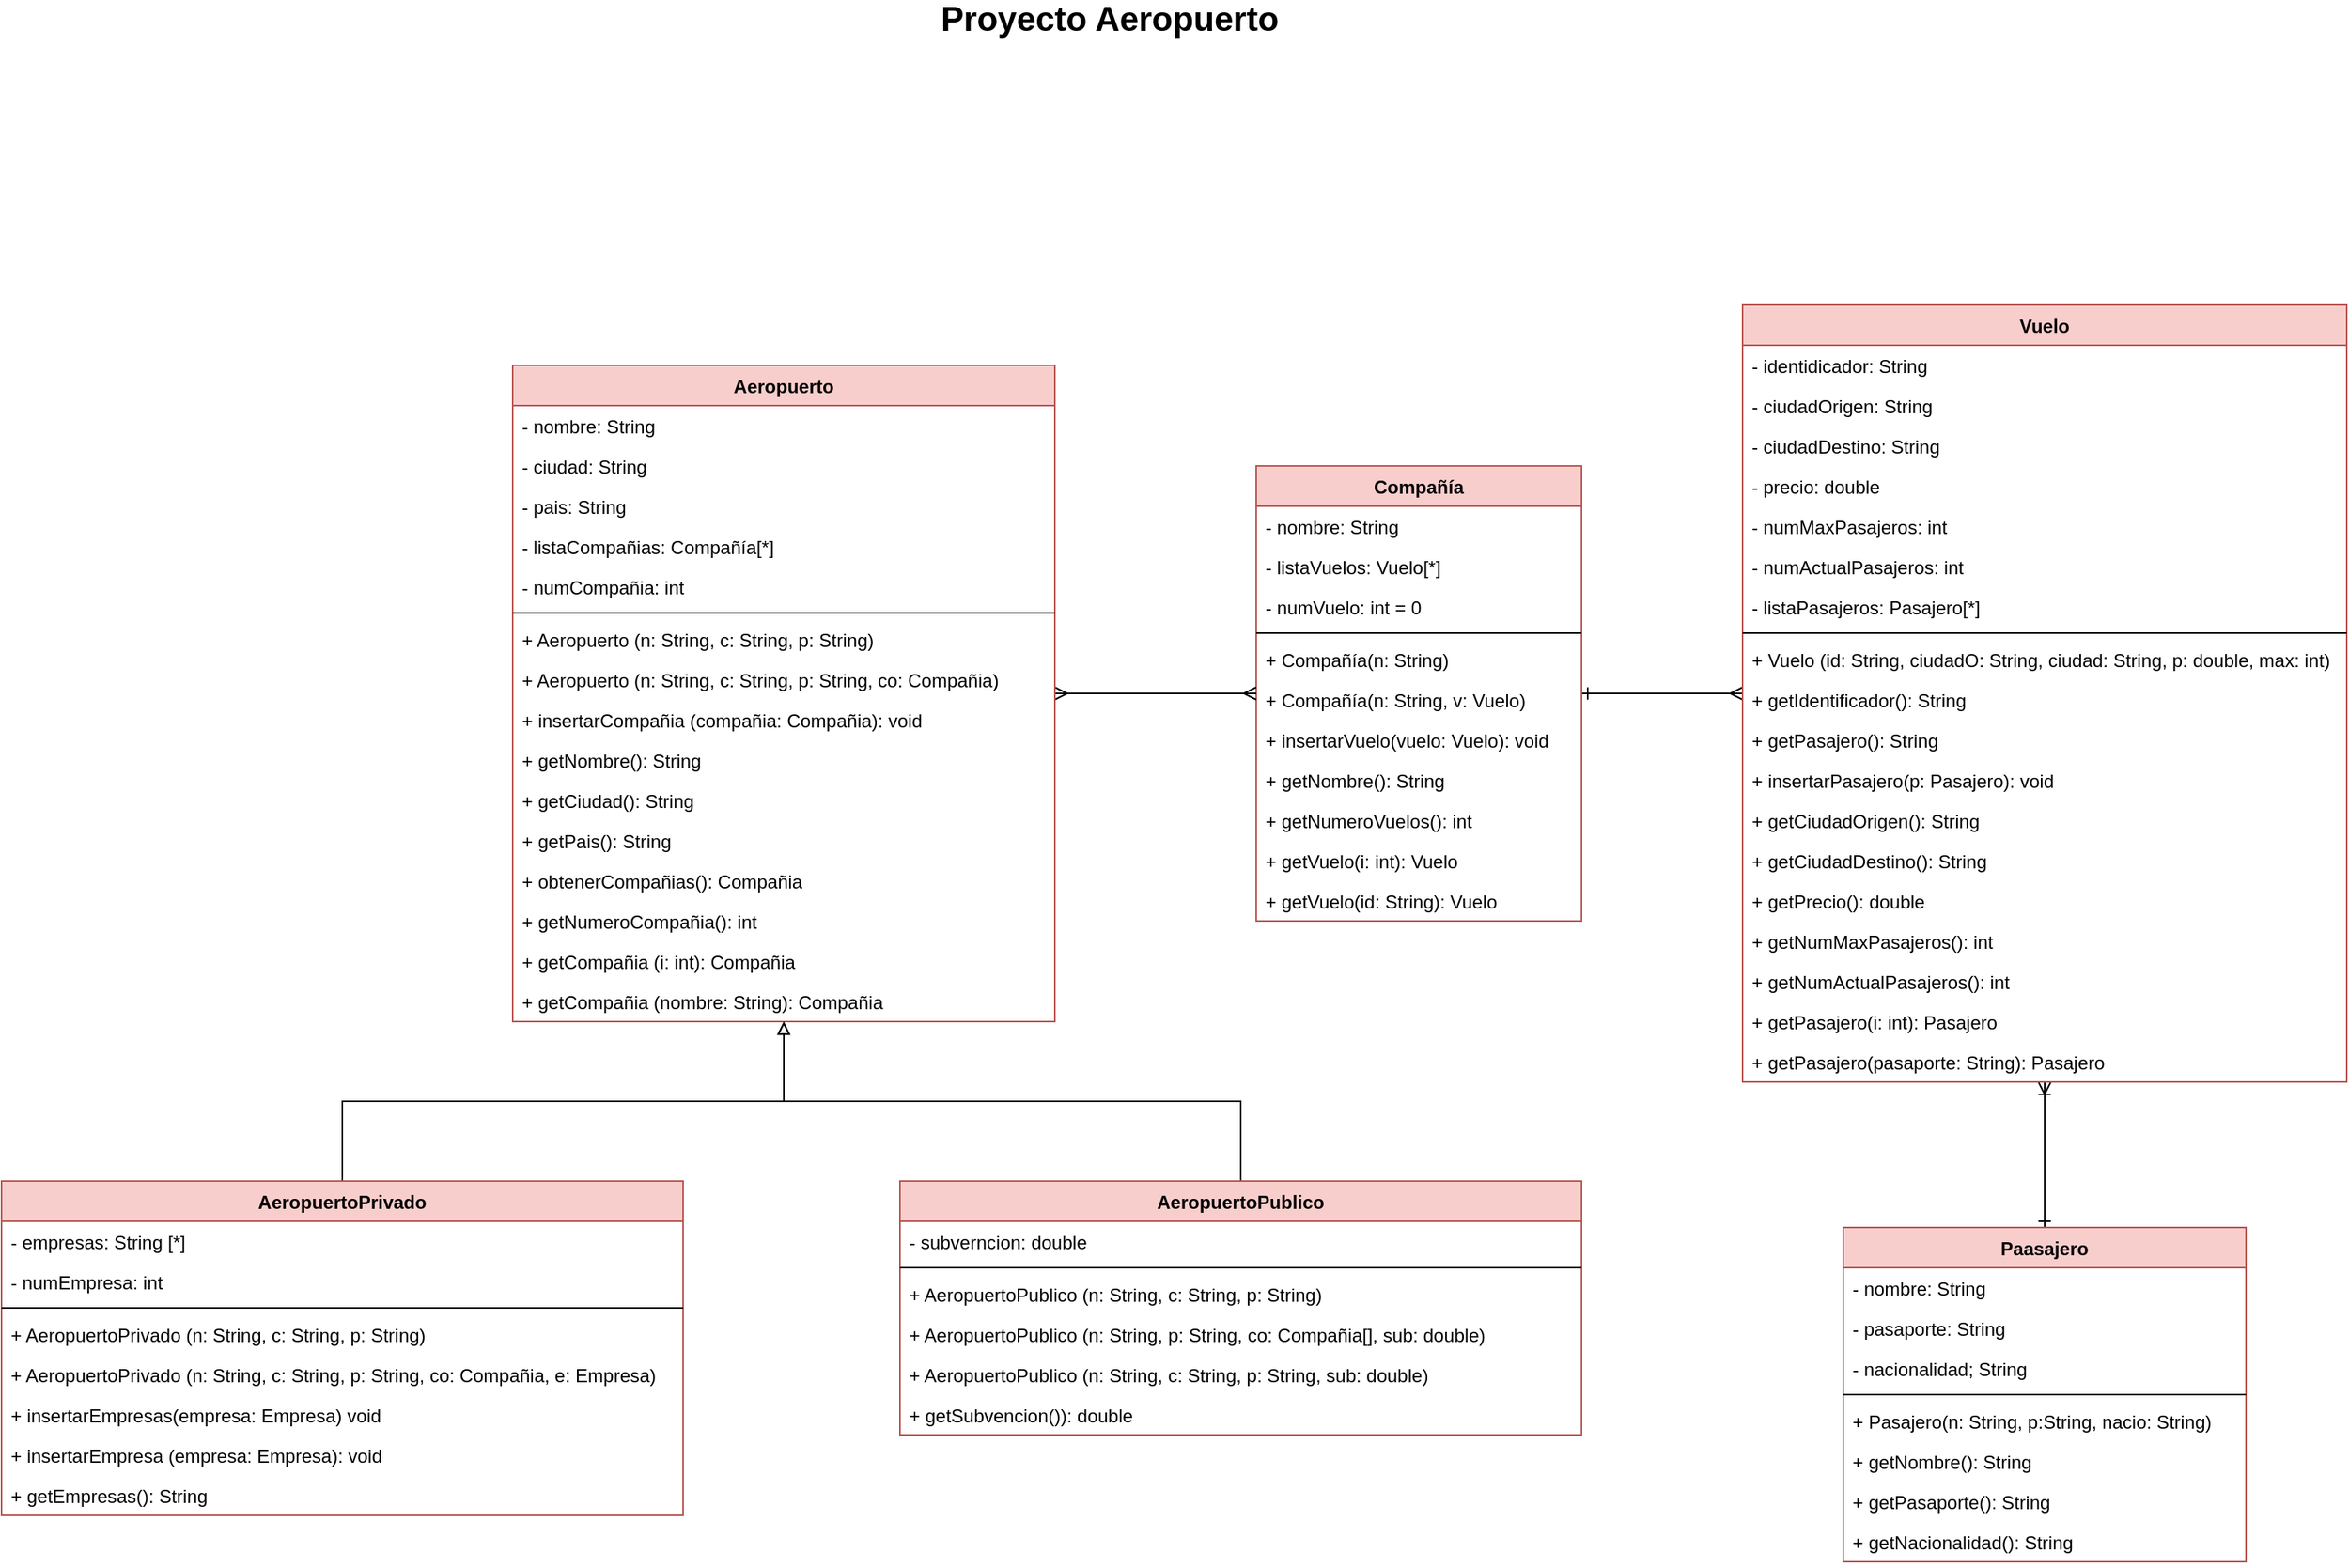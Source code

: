 <mxfile version="13.7.9" type="device"><diagram id="spg9LsgYgvUQMygkwUNH" name="Página-1"><mxGraphModel dx="2222" dy="1982" grid="1" gridSize="10" guides="1" tooltips="1" connect="1" arrows="1" fold="1" page="1" pageScale="1" pageWidth="827" pageHeight="1169" math="0" shadow="0"><root><mxCell id="0"/><mxCell id="1" parent="0"/><mxCell id="10zL-DarzwhF_sPhPpVO-30" style="edgeStyle=orthogonalEdgeStyle;rounded=0;orthogonalLoop=1;jettySize=auto;html=1;startArrow=ERone;startFill=0;endArrow=ERoneToMany;endFill=0;" edge="1" parent="1" source="10zL-DarzwhF_sPhPpVO-1" target="10zL-DarzwhF_sPhPpVO-10"><mxGeometry relative="1" as="geometry"/></mxCell><mxCell id="10zL-DarzwhF_sPhPpVO-45" style="edgeStyle=orthogonalEdgeStyle;rounded=0;orthogonalLoop=1;jettySize=auto;html=1;startArrow=ERone;startFill=0;endArrow=ERmany;endFill=0;" edge="1" parent="1" source="10zL-DarzwhF_sPhPpVO-31" target="10zL-DarzwhF_sPhPpVO-10"><mxGeometry relative="1" as="geometry"/></mxCell><mxCell id="10zL-DarzwhF_sPhPpVO-1" value="Paasajero" style="swimlane;fontStyle=1;align=center;verticalAlign=top;childLayout=stackLayout;horizontal=1;startSize=26;horizontalStack=0;resizeParent=1;resizeParentMax=0;resizeLast=0;collapsible=1;marginBottom=0;fillColor=#f8cecc;strokeColor=#b85450;" vertex="1" parent="1"><mxGeometry x="479" y="930" width="260" height="216" as="geometry"/></mxCell><mxCell id="10zL-DarzwhF_sPhPpVO-2" value="- nombre: String" style="text;strokeColor=none;fillColor=none;align=left;verticalAlign=top;spacingLeft=4;spacingRight=4;overflow=hidden;rotatable=0;points=[[0,0.5],[1,0.5]];portConstraint=eastwest;" vertex="1" parent="10zL-DarzwhF_sPhPpVO-1"><mxGeometry y="26" width="260" height="26" as="geometry"/></mxCell><mxCell id="10zL-DarzwhF_sPhPpVO-5" value="- pasaporte: String" style="text;strokeColor=none;fillColor=none;align=left;verticalAlign=top;spacingLeft=4;spacingRight=4;overflow=hidden;rotatable=0;points=[[0,0.5],[1,0.5]];portConstraint=eastwest;" vertex="1" parent="10zL-DarzwhF_sPhPpVO-1"><mxGeometry y="52" width="260" height="26" as="geometry"/></mxCell><mxCell id="10zL-DarzwhF_sPhPpVO-6" value="- nacionalidad; String" style="text;strokeColor=none;fillColor=none;align=left;verticalAlign=top;spacingLeft=4;spacingRight=4;overflow=hidden;rotatable=0;points=[[0,0.5],[1,0.5]];portConstraint=eastwest;" vertex="1" parent="10zL-DarzwhF_sPhPpVO-1"><mxGeometry y="78" width="260" height="26" as="geometry"/></mxCell><mxCell id="10zL-DarzwhF_sPhPpVO-3" value="" style="line;strokeWidth=1;fillColor=none;align=left;verticalAlign=middle;spacingTop=-1;spacingLeft=3;spacingRight=3;rotatable=0;labelPosition=right;points=[];portConstraint=eastwest;" vertex="1" parent="10zL-DarzwhF_sPhPpVO-1"><mxGeometry y="104" width="260" height="8" as="geometry"/></mxCell><mxCell id="10zL-DarzwhF_sPhPpVO-4" value="+ Pasajero(n: String, p:String, nacio: String)" style="text;strokeColor=none;fillColor=none;align=left;verticalAlign=top;spacingLeft=4;spacingRight=4;overflow=hidden;rotatable=0;points=[[0,0.5],[1,0.5]];portConstraint=eastwest;" vertex="1" parent="10zL-DarzwhF_sPhPpVO-1"><mxGeometry y="112" width="260" height="26" as="geometry"/></mxCell><mxCell id="10zL-DarzwhF_sPhPpVO-7" value="+ getNombre(): String" style="text;strokeColor=none;fillColor=none;align=left;verticalAlign=top;spacingLeft=4;spacingRight=4;overflow=hidden;rotatable=0;points=[[0,0.5],[1,0.5]];portConstraint=eastwest;" vertex="1" parent="10zL-DarzwhF_sPhPpVO-1"><mxGeometry y="138" width="260" height="26" as="geometry"/></mxCell><mxCell id="10zL-DarzwhF_sPhPpVO-8" value="+ getPasaporte(): String" style="text;strokeColor=none;fillColor=none;align=left;verticalAlign=top;spacingLeft=4;spacingRight=4;overflow=hidden;rotatable=0;points=[[0,0.5],[1,0.5]];portConstraint=eastwest;" vertex="1" parent="10zL-DarzwhF_sPhPpVO-1"><mxGeometry y="164" width="260" height="26" as="geometry"/></mxCell><mxCell id="10zL-DarzwhF_sPhPpVO-9" value="+ getNacionalidad(): String" style="text;strokeColor=none;fillColor=none;align=left;verticalAlign=top;spacingLeft=4;spacingRight=4;overflow=hidden;rotatable=0;points=[[0,0.5],[1,0.5]];portConstraint=eastwest;" vertex="1" parent="10zL-DarzwhF_sPhPpVO-1"><mxGeometry y="190" width="260" height="26" as="geometry"/></mxCell><mxCell id="10zL-DarzwhF_sPhPpVO-10" value="Vuelo" style="swimlane;fontStyle=1;align=center;verticalAlign=top;childLayout=stackLayout;horizontal=1;startSize=26;horizontalStack=0;resizeParent=1;resizeParentMax=0;resizeLast=0;collapsible=1;marginBottom=0;fillColor=#f8cecc;strokeColor=#b85450;" vertex="1" parent="1"><mxGeometry x="414" y="334" width="390" height="502" as="geometry"/></mxCell><mxCell id="10zL-DarzwhF_sPhPpVO-11" value="- identidicador: String" style="text;strokeColor=none;fillColor=none;align=left;verticalAlign=top;spacingLeft=4;spacingRight=4;overflow=hidden;rotatable=0;points=[[0,0.5],[1,0.5]];portConstraint=eastwest;" vertex="1" parent="10zL-DarzwhF_sPhPpVO-10"><mxGeometry y="26" width="390" height="26" as="geometry"/></mxCell><mxCell id="10zL-DarzwhF_sPhPpVO-14" value="- ciudadOrigen: String" style="text;strokeColor=none;fillColor=none;align=left;verticalAlign=top;spacingLeft=4;spacingRight=4;overflow=hidden;rotatable=0;points=[[0,0.5],[1,0.5]];portConstraint=eastwest;" vertex="1" parent="10zL-DarzwhF_sPhPpVO-10"><mxGeometry y="52" width="390" height="26" as="geometry"/></mxCell><mxCell id="10zL-DarzwhF_sPhPpVO-15" value="- ciudadDestino: String" style="text;strokeColor=none;fillColor=none;align=left;verticalAlign=top;spacingLeft=4;spacingRight=4;overflow=hidden;rotatable=0;points=[[0,0.5],[1,0.5]];portConstraint=eastwest;" vertex="1" parent="10zL-DarzwhF_sPhPpVO-10"><mxGeometry y="78" width="390" height="26" as="geometry"/></mxCell><mxCell id="10zL-DarzwhF_sPhPpVO-16" value="- precio: double" style="text;strokeColor=none;fillColor=none;align=left;verticalAlign=top;spacingLeft=4;spacingRight=4;overflow=hidden;rotatable=0;points=[[0,0.5],[1,0.5]];portConstraint=eastwest;" vertex="1" parent="10zL-DarzwhF_sPhPpVO-10"><mxGeometry y="104" width="390" height="26" as="geometry"/></mxCell><mxCell id="10zL-DarzwhF_sPhPpVO-17" value="- numMaxPasajeros: int" style="text;strokeColor=none;fillColor=none;align=left;verticalAlign=top;spacingLeft=4;spacingRight=4;overflow=hidden;rotatable=0;points=[[0,0.5],[1,0.5]];portConstraint=eastwest;" vertex="1" parent="10zL-DarzwhF_sPhPpVO-10"><mxGeometry y="130" width="390" height="26" as="geometry"/></mxCell><mxCell id="10zL-DarzwhF_sPhPpVO-18" value="- numActualPasajeros: int" style="text;strokeColor=none;fillColor=none;align=left;verticalAlign=top;spacingLeft=4;spacingRight=4;overflow=hidden;rotatable=0;points=[[0,0.5],[1,0.5]];portConstraint=eastwest;" vertex="1" parent="10zL-DarzwhF_sPhPpVO-10"><mxGeometry y="156" width="390" height="26" as="geometry"/></mxCell><mxCell id="10zL-DarzwhF_sPhPpVO-19" value="- listaPasajeros: Pasajero[*]" style="text;strokeColor=none;fillColor=none;align=left;verticalAlign=top;spacingLeft=4;spacingRight=4;overflow=hidden;rotatable=0;points=[[0,0.5],[1,0.5]];portConstraint=eastwest;" vertex="1" parent="10zL-DarzwhF_sPhPpVO-10"><mxGeometry y="182" width="390" height="26" as="geometry"/></mxCell><mxCell id="10zL-DarzwhF_sPhPpVO-12" value="" style="line;strokeWidth=1;fillColor=none;align=left;verticalAlign=middle;spacingTop=-1;spacingLeft=3;spacingRight=3;rotatable=0;labelPosition=right;points=[];portConstraint=eastwest;" vertex="1" parent="10zL-DarzwhF_sPhPpVO-10"><mxGeometry y="208" width="390" height="8" as="geometry"/></mxCell><mxCell id="10zL-DarzwhF_sPhPpVO-13" value="+ Vuelo (id: String, ciudadO: String, ciudad: String, p: double, max: int)" style="text;strokeColor=none;fillColor=none;align=left;verticalAlign=top;spacingLeft=4;spacingRight=4;overflow=hidden;rotatable=0;points=[[0,0.5],[1,0.5]];portConstraint=eastwest;" vertex="1" parent="10zL-DarzwhF_sPhPpVO-10"><mxGeometry y="216" width="390" height="26" as="geometry"/></mxCell><mxCell id="10zL-DarzwhF_sPhPpVO-20" value="+ getIdentificador(): String" style="text;strokeColor=none;fillColor=none;align=left;verticalAlign=top;spacingLeft=4;spacingRight=4;overflow=hidden;rotatable=0;points=[[0,0.5],[1,0.5]];portConstraint=eastwest;" vertex="1" parent="10zL-DarzwhF_sPhPpVO-10"><mxGeometry y="242" width="390" height="26" as="geometry"/></mxCell><mxCell id="10zL-DarzwhF_sPhPpVO-21" value="+ getPasajero(): String" style="text;strokeColor=none;fillColor=none;align=left;verticalAlign=top;spacingLeft=4;spacingRight=4;overflow=hidden;rotatable=0;points=[[0,0.5],[1,0.5]];portConstraint=eastwest;" vertex="1" parent="10zL-DarzwhF_sPhPpVO-10"><mxGeometry y="268" width="390" height="26" as="geometry"/></mxCell><mxCell id="10zL-DarzwhF_sPhPpVO-22" value="+ insertarPasajero(p: Pasajero): void" style="text;strokeColor=none;fillColor=none;align=left;verticalAlign=top;spacingLeft=4;spacingRight=4;overflow=hidden;rotatable=0;points=[[0,0.5],[1,0.5]];portConstraint=eastwest;" vertex="1" parent="10zL-DarzwhF_sPhPpVO-10"><mxGeometry y="294" width="390" height="26" as="geometry"/></mxCell><mxCell id="10zL-DarzwhF_sPhPpVO-23" value="+ getCiudadOrigen(): String" style="text;strokeColor=none;fillColor=none;align=left;verticalAlign=top;spacingLeft=4;spacingRight=4;overflow=hidden;rotatable=0;points=[[0,0.5],[1,0.5]];portConstraint=eastwest;" vertex="1" parent="10zL-DarzwhF_sPhPpVO-10"><mxGeometry y="320" width="390" height="26" as="geometry"/></mxCell><mxCell id="10zL-DarzwhF_sPhPpVO-24" value="+ getCiudadDestino(): String" style="text;strokeColor=none;fillColor=none;align=left;verticalAlign=top;spacingLeft=4;spacingRight=4;overflow=hidden;rotatable=0;points=[[0,0.5],[1,0.5]];portConstraint=eastwest;" vertex="1" parent="10zL-DarzwhF_sPhPpVO-10"><mxGeometry y="346" width="390" height="26" as="geometry"/></mxCell><mxCell id="10zL-DarzwhF_sPhPpVO-25" value="+ getPrecio(): double" style="text;strokeColor=none;fillColor=none;align=left;verticalAlign=top;spacingLeft=4;spacingRight=4;overflow=hidden;rotatable=0;points=[[0,0.5],[1,0.5]];portConstraint=eastwest;" vertex="1" parent="10zL-DarzwhF_sPhPpVO-10"><mxGeometry y="372" width="390" height="26" as="geometry"/></mxCell><mxCell id="10zL-DarzwhF_sPhPpVO-26" value="+ getNumMaxPasajeros(): int" style="text;strokeColor=none;fillColor=none;align=left;verticalAlign=top;spacingLeft=4;spacingRight=4;overflow=hidden;rotatable=0;points=[[0,0.5],[1,0.5]];portConstraint=eastwest;" vertex="1" parent="10zL-DarzwhF_sPhPpVO-10"><mxGeometry y="398" width="390" height="26" as="geometry"/></mxCell><mxCell id="10zL-DarzwhF_sPhPpVO-27" value="+ getNumActualPasajeros(): int" style="text;strokeColor=none;fillColor=none;align=left;verticalAlign=top;spacingLeft=4;spacingRight=4;overflow=hidden;rotatable=0;points=[[0,0.5],[1,0.5]];portConstraint=eastwest;" vertex="1" parent="10zL-DarzwhF_sPhPpVO-10"><mxGeometry y="424" width="390" height="26" as="geometry"/></mxCell><mxCell id="10zL-DarzwhF_sPhPpVO-28" value="+ getPasajero(i: int): Pasajero" style="text;strokeColor=none;fillColor=none;align=left;verticalAlign=top;spacingLeft=4;spacingRight=4;overflow=hidden;rotatable=0;points=[[0,0.5],[1,0.5]];portConstraint=eastwest;" vertex="1" parent="10zL-DarzwhF_sPhPpVO-10"><mxGeometry y="450" width="390" height="26" as="geometry"/></mxCell><mxCell id="10zL-DarzwhF_sPhPpVO-29" value="+ getPasajero(pasaporte: String): Pasajero" style="text;strokeColor=none;fillColor=none;align=left;verticalAlign=top;spacingLeft=4;spacingRight=4;overflow=hidden;rotatable=0;points=[[0,0.5],[1,0.5]];portConstraint=eastwest;" vertex="1" parent="10zL-DarzwhF_sPhPpVO-10"><mxGeometry y="476" width="390" height="26" as="geometry"/></mxCell><mxCell id="10zL-DarzwhF_sPhPpVO-31" value="Compañía" style="swimlane;fontStyle=1;align=center;verticalAlign=top;childLayout=stackLayout;horizontal=1;startSize=26;horizontalStack=0;resizeParent=1;resizeParentMax=0;resizeLast=0;collapsible=1;marginBottom=0;fillColor=#f8cecc;strokeColor=#b85450;" vertex="1" parent="1"><mxGeometry x="100" y="438" width="210" height="294" as="geometry"/></mxCell><mxCell id="10zL-DarzwhF_sPhPpVO-32" value="- nombre: String" style="text;strokeColor=none;fillColor=none;align=left;verticalAlign=top;spacingLeft=4;spacingRight=4;overflow=hidden;rotatable=0;points=[[0,0.5],[1,0.5]];portConstraint=eastwest;" vertex="1" parent="10zL-DarzwhF_sPhPpVO-31"><mxGeometry y="26" width="210" height="26" as="geometry"/></mxCell><mxCell id="10zL-DarzwhF_sPhPpVO-35" value="- listaVuelos: Vuelo[*]" style="text;strokeColor=none;fillColor=none;align=left;verticalAlign=top;spacingLeft=4;spacingRight=4;overflow=hidden;rotatable=0;points=[[0,0.5],[1,0.5]];portConstraint=eastwest;" vertex="1" parent="10zL-DarzwhF_sPhPpVO-31"><mxGeometry y="52" width="210" height="26" as="geometry"/></mxCell><mxCell id="10zL-DarzwhF_sPhPpVO-36" value="- numVuelo: int = 0" style="text;strokeColor=none;fillColor=none;align=left;verticalAlign=top;spacingLeft=4;spacingRight=4;overflow=hidden;rotatable=0;points=[[0,0.5],[1,0.5]];portConstraint=eastwest;" vertex="1" parent="10zL-DarzwhF_sPhPpVO-31"><mxGeometry y="78" width="210" height="26" as="geometry"/></mxCell><mxCell id="10zL-DarzwhF_sPhPpVO-33" value="" style="line;strokeWidth=1;fillColor=none;align=left;verticalAlign=middle;spacingTop=-1;spacingLeft=3;spacingRight=3;rotatable=0;labelPosition=right;points=[];portConstraint=eastwest;" vertex="1" parent="10zL-DarzwhF_sPhPpVO-31"><mxGeometry y="104" width="210" height="8" as="geometry"/></mxCell><mxCell id="10zL-DarzwhF_sPhPpVO-34" value="+ Compañía(n: String)" style="text;strokeColor=none;fillColor=none;align=left;verticalAlign=top;spacingLeft=4;spacingRight=4;overflow=hidden;rotatable=0;points=[[0,0.5],[1,0.5]];portConstraint=eastwest;" vertex="1" parent="10zL-DarzwhF_sPhPpVO-31"><mxGeometry y="112" width="210" height="26" as="geometry"/></mxCell><mxCell id="10zL-DarzwhF_sPhPpVO-37" value="+ Compañía(n: String, v: Vuelo)" style="text;strokeColor=none;fillColor=none;align=left;verticalAlign=top;spacingLeft=4;spacingRight=4;overflow=hidden;rotatable=0;points=[[0,0.5],[1,0.5]];portConstraint=eastwest;" vertex="1" parent="10zL-DarzwhF_sPhPpVO-31"><mxGeometry y="138" width="210" height="26" as="geometry"/></mxCell><mxCell id="10zL-DarzwhF_sPhPpVO-43" value="+ insertarVuelo(vuelo: Vuelo): void" style="text;strokeColor=none;fillColor=none;align=left;verticalAlign=top;spacingLeft=4;spacingRight=4;overflow=hidden;rotatable=0;points=[[0,0.5],[1,0.5]];portConstraint=eastwest;" vertex="1" parent="10zL-DarzwhF_sPhPpVO-31"><mxGeometry y="164" width="210" height="26" as="geometry"/></mxCell><mxCell id="10zL-DarzwhF_sPhPpVO-38" value="+ getNombre(): String" style="text;strokeColor=none;fillColor=none;align=left;verticalAlign=top;spacingLeft=4;spacingRight=4;overflow=hidden;rotatable=0;points=[[0,0.5],[1,0.5]];portConstraint=eastwest;" vertex="1" parent="10zL-DarzwhF_sPhPpVO-31"><mxGeometry y="190" width="210" height="26" as="geometry"/></mxCell><mxCell id="10zL-DarzwhF_sPhPpVO-39" value="+ getNumeroVuelos(): int" style="text;strokeColor=none;fillColor=none;align=left;verticalAlign=top;spacingLeft=4;spacingRight=4;overflow=hidden;rotatable=0;points=[[0,0.5],[1,0.5]];portConstraint=eastwest;" vertex="1" parent="10zL-DarzwhF_sPhPpVO-31"><mxGeometry y="216" width="210" height="26" as="geometry"/></mxCell><mxCell id="10zL-DarzwhF_sPhPpVO-40" value="+ getVuelo(i: int): Vuelo" style="text;strokeColor=none;fillColor=none;align=left;verticalAlign=top;spacingLeft=4;spacingRight=4;overflow=hidden;rotatable=0;points=[[0,0.5],[1,0.5]];portConstraint=eastwest;" vertex="1" parent="10zL-DarzwhF_sPhPpVO-31"><mxGeometry y="242" width="210" height="26" as="geometry"/></mxCell><mxCell id="10zL-DarzwhF_sPhPpVO-41" value="+ getVuelo(id: String): Vuelo" style="text;strokeColor=none;fillColor=none;align=left;verticalAlign=top;spacingLeft=4;spacingRight=4;overflow=hidden;rotatable=0;points=[[0,0.5],[1,0.5]];portConstraint=eastwest;" vertex="1" parent="10zL-DarzwhF_sPhPpVO-31"><mxGeometry y="268" width="210" height="26" as="geometry"/></mxCell><mxCell id="10zL-DarzwhF_sPhPpVO-63" style="edgeStyle=orthogonalEdgeStyle;rounded=0;orthogonalLoop=1;jettySize=auto;html=1;startArrow=ERmany;startFill=0;endArrow=ERmany;endFill=0;" edge="1" parent="1" source="10zL-DarzwhF_sPhPpVO-46" target="10zL-DarzwhF_sPhPpVO-31"><mxGeometry relative="1" as="geometry"/></mxCell><mxCell id="10zL-DarzwhF_sPhPpVO-46" value="Aeropuerto" style="swimlane;fontStyle=1;align=center;verticalAlign=top;childLayout=stackLayout;horizontal=1;startSize=26;horizontalStack=0;resizeParent=1;resizeParentMax=0;resizeLast=0;collapsible=1;marginBottom=0;fillColor=#f8cecc;strokeColor=#b85450;" vertex="1" parent="1"><mxGeometry x="-380" y="373" width="350" height="424" as="geometry"/></mxCell><mxCell id="10zL-DarzwhF_sPhPpVO-47" value="- nombre: String" style="text;strokeColor=none;fillColor=none;align=left;verticalAlign=top;spacingLeft=4;spacingRight=4;overflow=hidden;rotatable=0;points=[[0,0.5],[1,0.5]];portConstraint=eastwest;" vertex="1" parent="10zL-DarzwhF_sPhPpVO-46"><mxGeometry y="26" width="350" height="26" as="geometry"/></mxCell><mxCell id="10zL-DarzwhF_sPhPpVO-50" value="- ciudad: String" style="text;strokeColor=none;fillColor=none;align=left;verticalAlign=top;spacingLeft=4;spacingRight=4;overflow=hidden;rotatable=0;points=[[0,0.5],[1,0.5]];portConstraint=eastwest;" vertex="1" parent="10zL-DarzwhF_sPhPpVO-46"><mxGeometry y="52" width="350" height="26" as="geometry"/></mxCell><mxCell id="10zL-DarzwhF_sPhPpVO-51" value="- pais: String" style="text;strokeColor=none;fillColor=none;align=left;verticalAlign=top;spacingLeft=4;spacingRight=4;overflow=hidden;rotatable=0;points=[[0,0.5],[1,0.5]];portConstraint=eastwest;" vertex="1" parent="10zL-DarzwhF_sPhPpVO-46"><mxGeometry y="78" width="350" height="26" as="geometry"/></mxCell><mxCell id="10zL-DarzwhF_sPhPpVO-52" value="- listaCompañias: Compañía[*]" style="text;strokeColor=none;fillColor=none;align=left;verticalAlign=top;spacingLeft=4;spacingRight=4;overflow=hidden;rotatable=0;points=[[0,0.5],[1,0.5]];portConstraint=eastwest;" vertex="1" parent="10zL-DarzwhF_sPhPpVO-46"><mxGeometry y="104" width="350" height="26" as="geometry"/></mxCell><mxCell id="10zL-DarzwhF_sPhPpVO-53" value="- numCompañia: int" style="text;strokeColor=none;fillColor=none;align=left;verticalAlign=top;spacingLeft=4;spacingRight=4;overflow=hidden;rotatable=0;points=[[0,0.5],[1,0.5]];portConstraint=eastwest;" vertex="1" parent="10zL-DarzwhF_sPhPpVO-46"><mxGeometry y="130" width="350" height="26" as="geometry"/></mxCell><mxCell id="10zL-DarzwhF_sPhPpVO-48" value="" style="line;strokeWidth=1;fillColor=none;align=left;verticalAlign=middle;spacingTop=-1;spacingLeft=3;spacingRight=3;rotatable=0;labelPosition=right;points=[];portConstraint=eastwest;" vertex="1" parent="10zL-DarzwhF_sPhPpVO-46"><mxGeometry y="156" width="350" height="8" as="geometry"/></mxCell><mxCell id="10zL-DarzwhF_sPhPpVO-49" value="+ Aeropuerto (n: String, c: String, p: String)" style="text;strokeColor=none;fillColor=none;align=left;verticalAlign=top;spacingLeft=4;spacingRight=4;overflow=hidden;rotatable=0;points=[[0,0.5],[1,0.5]];portConstraint=eastwest;" vertex="1" parent="10zL-DarzwhF_sPhPpVO-46"><mxGeometry y="164" width="350" height="26" as="geometry"/></mxCell><mxCell id="10zL-DarzwhF_sPhPpVO-54" value="+ Aeropuerto (n: String, c: String, p: String, co: Compañia)" style="text;strokeColor=none;fillColor=none;align=left;verticalAlign=top;spacingLeft=4;spacingRight=4;overflow=hidden;rotatable=0;points=[[0,0.5],[1,0.5]];portConstraint=eastwest;" vertex="1" parent="10zL-DarzwhF_sPhPpVO-46"><mxGeometry y="190" width="350" height="26" as="geometry"/></mxCell><mxCell id="10zL-DarzwhF_sPhPpVO-55" value="+ insertarCompañia (compañia: Compañia): void" style="text;strokeColor=none;fillColor=none;align=left;verticalAlign=top;spacingLeft=4;spacingRight=4;overflow=hidden;rotatable=0;points=[[0,0.5],[1,0.5]];portConstraint=eastwest;" vertex="1" parent="10zL-DarzwhF_sPhPpVO-46"><mxGeometry y="216" width="350" height="26" as="geometry"/></mxCell><mxCell id="10zL-DarzwhF_sPhPpVO-56" value="+ getNombre(): String" style="text;strokeColor=none;fillColor=none;align=left;verticalAlign=top;spacingLeft=4;spacingRight=4;overflow=hidden;rotatable=0;points=[[0,0.5],[1,0.5]];portConstraint=eastwest;" vertex="1" parent="10zL-DarzwhF_sPhPpVO-46"><mxGeometry y="242" width="350" height="26" as="geometry"/></mxCell><mxCell id="10zL-DarzwhF_sPhPpVO-57" value="+ getCiudad(): String" style="text;strokeColor=none;fillColor=none;align=left;verticalAlign=top;spacingLeft=4;spacingRight=4;overflow=hidden;rotatable=0;points=[[0,0.5],[1,0.5]];portConstraint=eastwest;" vertex="1" parent="10zL-DarzwhF_sPhPpVO-46"><mxGeometry y="268" width="350" height="26" as="geometry"/></mxCell><mxCell id="10zL-DarzwhF_sPhPpVO-58" value="+ getPais(): String" style="text;strokeColor=none;fillColor=none;align=left;verticalAlign=top;spacingLeft=4;spacingRight=4;overflow=hidden;rotatable=0;points=[[0,0.5],[1,0.5]];portConstraint=eastwest;" vertex="1" parent="10zL-DarzwhF_sPhPpVO-46"><mxGeometry y="294" width="350" height="26" as="geometry"/></mxCell><mxCell id="10zL-DarzwhF_sPhPpVO-59" value="+ obtenerCompañias(): Compañia" style="text;strokeColor=none;fillColor=none;align=left;verticalAlign=top;spacingLeft=4;spacingRight=4;overflow=hidden;rotatable=0;points=[[0,0.5],[1,0.5]];portConstraint=eastwest;" vertex="1" parent="10zL-DarzwhF_sPhPpVO-46"><mxGeometry y="320" width="350" height="26" as="geometry"/></mxCell><mxCell id="10zL-DarzwhF_sPhPpVO-60" value="+ getNumeroCompañia(): int" style="text;strokeColor=none;fillColor=none;align=left;verticalAlign=top;spacingLeft=4;spacingRight=4;overflow=hidden;rotatable=0;points=[[0,0.5],[1,0.5]];portConstraint=eastwest;" vertex="1" parent="10zL-DarzwhF_sPhPpVO-46"><mxGeometry y="346" width="350" height="26" as="geometry"/></mxCell><mxCell id="10zL-DarzwhF_sPhPpVO-61" value="+ getCompañia (i: int): Compañia" style="text;strokeColor=none;fillColor=none;align=left;verticalAlign=top;spacingLeft=4;spacingRight=4;overflow=hidden;rotatable=0;points=[[0,0.5],[1,0.5]];portConstraint=eastwest;" vertex="1" parent="10zL-DarzwhF_sPhPpVO-46"><mxGeometry y="372" width="350" height="26" as="geometry"/></mxCell><mxCell id="10zL-DarzwhF_sPhPpVO-62" value="+ getCompañia (nombre: String): Compañia" style="text;strokeColor=none;fillColor=none;align=left;verticalAlign=top;spacingLeft=4;spacingRight=4;overflow=hidden;rotatable=0;points=[[0,0.5],[1,0.5]];portConstraint=eastwest;" vertex="1" parent="10zL-DarzwhF_sPhPpVO-46"><mxGeometry y="398" width="350" height="26" as="geometry"/></mxCell><mxCell id="10zL-DarzwhF_sPhPpVO-83" style="edgeStyle=orthogonalEdgeStyle;rounded=0;orthogonalLoop=1;jettySize=auto;html=1;exitX=0.5;exitY=0;exitDx=0;exitDy=0;startArrow=none;startFill=0;endArrow=block;endFill=0;" edge="1" parent="1" source="10zL-DarzwhF_sPhPpVO-74" target="10zL-DarzwhF_sPhPpVO-46"><mxGeometry relative="1" as="geometry"/></mxCell><mxCell id="10zL-DarzwhF_sPhPpVO-74" value="AeropuertoPublico" style="swimlane;fontStyle=1;align=center;verticalAlign=top;childLayout=stackLayout;horizontal=1;startSize=26;horizontalStack=0;resizeParent=1;resizeParentMax=0;resizeLast=0;collapsible=1;marginBottom=0;fillColor=#f8cecc;strokeColor=#b85450;" vertex="1" parent="1"><mxGeometry x="-130" y="900" width="440" height="164" as="geometry"/></mxCell><mxCell id="10zL-DarzwhF_sPhPpVO-75" value="- subverncion: double" style="text;strokeColor=none;fillColor=none;align=left;verticalAlign=top;spacingLeft=4;spacingRight=4;overflow=hidden;rotatable=0;points=[[0,0.5],[1,0.5]];portConstraint=eastwest;" vertex="1" parent="10zL-DarzwhF_sPhPpVO-74"><mxGeometry y="26" width="440" height="26" as="geometry"/></mxCell><mxCell id="10zL-DarzwhF_sPhPpVO-76" value="" style="line;strokeWidth=1;fillColor=none;align=left;verticalAlign=middle;spacingTop=-1;spacingLeft=3;spacingRight=3;rotatable=0;labelPosition=right;points=[];portConstraint=eastwest;" vertex="1" parent="10zL-DarzwhF_sPhPpVO-74"><mxGeometry y="52" width="440" height="8" as="geometry"/></mxCell><mxCell id="10zL-DarzwhF_sPhPpVO-77" value="+ AeropuertoPublico (n: String, c: String, p: String)" style="text;strokeColor=none;fillColor=none;align=left;verticalAlign=top;spacingLeft=4;spacingRight=4;overflow=hidden;rotatable=0;points=[[0,0.5],[1,0.5]];portConstraint=eastwest;" vertex="1" parent="10zL-DarzwhF_sPhPpVO-74"><mxGeometry y="60" width="440" height="26" as="geometry"/></mxCell><mxCell id="10zL-DarzwhF_sPhPpVO-78" value="+ AeropuertoPublico (n: String, p: String, co: Compañia[], sub: double)" style="text;strokeColor=none;fillColor=none;align=left;verticalAlign=top;spacingLeft=4;spacingRight=4;overflow=hidden;rotatable=0;points=[[0,0.5],[1,0.5]];portConstraint=eastwest;" vertex="1" parent="10zL-DarzwhF_sPhPpVO-74"><mxGeometry y="86" width="440" height="26" as="geometry"/></mxCell><mxCell id="10zL-DarzwhF_sPhPpVO-79" value="+ AeropuertoPublico (n: String, c: String, p: String, sub: double)" style="text;strokeColor=none;fillColor=none;align=left;verticalAlign=top;spacingLeft=4;spacingRight=4;overflow=hidden;rotatable=0;points=[[0,0.5],[1,0.5]];portConstraint=eastwest;" vertex="1" parent="10zL-DarzwhF_sPhPpVO-74"><mxGeometry y="112" width="440" height="26" as="geometry"/></mxCell><mxCell id="10zL-DarzwhF_sPhPpVO-80" value="+ getSubvencion()): double" style="text;strokeColor=none;fillColor=none;align=left;verticalAlign=top;spacingLeft=4;spacingRight=4;overflow=hidden;rotatable=0;points=[[0,0.5],[1,0.5]];portConstraint=eastwest;" vertex="1" parent="10zL-DarzwhF_sPhPpVO-74"><mxGeometry y="138" width="440" height="26" as="geometry"/></mxCell><mxCell id="10zL-DarzwhF_sPhPpVO-82" style="edgeStyle=orthogonalEdgeStyle;rounded=0;orthogonalLoop=1;jettySize=auto;html=1;exitX=0.5;exitY=0;exitDx=0;exitDy=0;startArrow=none;startFill=0;endArrow=block;endFill=0;" edge="1" parent="1" source="10zL-DarzwhF_sPhPpVO-64" target="10zL-DarzwhF_sPhPpVO-46"><mxGeometry relative="1" as="geometry"/></mxCell><mxCell id="10zL-DarzwhF_sPhPpVO-64" value="AeropuertoPrivado" style="swimlane;fontStyle=1;align=center;verticalAlign=top;childLayout=stackLayout;horizontal=1;startSize=26;horizontalStack=0;resizeParent=1;resizeParentMax=0;resizeLast=0;collapsible=1;marginBottom=0;fillColor=#f8cecc;strokeColor=#b85450;" vertex="1" parent="1"><mxGeometry x="-710" y="900" width="440" height="216" as="geometry"/></mxCell><mxCell id="10zL-DarzwhF_sPhPpVO-65" value="- empresas: String [*]" style="text;strokeColor=none;fillColor=none;align=left;verticalAlign=top;spacingLeft=4;spacingRight=4;overflow=hidden;rotatable=0;points=[[0,0.5],[1,0.5]];portConstraint=eastwest;" vertex="1" parent="10zL-DarzwhF_sPhPpVO-64"><mxGeometry y="26" width="440" height="26" as="geometry"/></mxCell><mxCell id="10zL-DarzwhF_sPhPpVO-68" value="- numEmpresa: int" style="text;strokeColor=none;fillColor=none;align=left;verticalAlign=top;spacingLeft=4;spacingRight=4;overflow=hidden;rotatable=0;points=[[0,0.5],[1,0.5]];portConstraint=eastwest;" vertex="1" parent="10zL-DarzwhF_sPhPpVO-64"><mxGeometry y="52" width="440" height="26" as="geometry"/></mxCell><mxCell id="10zL-DarzwhF_sPhPpVO-66" value="" style="line;strokeWidth=1;fillColor=none;align=left;verticalAlign=middle;spacingTop=-1;spacingLeft=3;spacingRight=3;rotatable=0;labelPosition=right;points=[];portConstraint=eastwest;" vertex="1" parent="10zL-DarzwhF_sPhPpVO-64"><mxGeometry y="78" width="440" height="8" as="geometry"/></mxCell><mxCell id="10zL-DarzwhF_sPhPpVO-67" value="+ AeropuertoPrivado (n: String, c: String, p: String)" style="text;strokeColor=none;fillColor=none;align=left;verticalAlign=top;spacingLeft=4;spacingRight=4;overflow=hidden;rotatable=0;points=[[0,0.5],[1,0.5]];portConstraint=eastwest;" vertex="1" parent="10zL-DarzwhF_sPhPpVO-64"><mxGeometry y="86" width="440" height="26" as="geometry"/></mxCell><mxCell id="10zL-DarzwhF_sPhPpVO-69" value="+ AeropuertoPrivado (n: String, c: String, p: String, co: Compañia, e: Empresa)" style="text;strokeColor=none;fillColor=none;align=left;verticalAlign=top;spacingLeft=4;spacingRight=4;overflow=hidden;rotatable=0;points=[[0,0.5],[1,0.5]];portConstraint=eastwest;" vertex="1" parent="10zL-DarzwhF_sPhPpVO-64"><mxGeometry y="112" width="440" height="26" as="geometry"/></mxCell><mxCell id="10zL-DarzwhF_sPhPpVO-70" value="+ insertarEmpresas(empresa: Empresa) void" style="text;strokeColor=none;fillColor=none;align=left;verticalAlign=top;spacingLeft=4;spacingRight=4;overflow=hidden;rotatable=0;points=[[0,0.5],[1,0.5]];portConstraint=eastwest;" vertex="1" parent="10zL-DarzwhF_sPhPpVO-64"><mxGeometry y="138" width="440" height="26" as="geometry"/></mxCell><mxCell id="10zL-DarzwhF_sPhPpVO-71" value="+ insertarEmpresa (empresa: Empresa): void" style="text;strokeColor=none;fillColor=none;align=left;verticalAlign=top;spacingLeft=4;spacingRight=4;overflow=hidden;rotatable=0;points=[[0,0.5],[1,0.5]];portConstraint=eastwest;" vertex="1" parent="10zL-DarzwhF_sPhPpVO-64"><mxGeometry y="164" width="440" height="26" as="geometry"/></mxCell><mxCell id="10zL-DarzwhF_sPhPpVO-72" value="+ getEmpresas(): String" style="text;strokeColor=none;fillColor=none;align=left;verticalAlign=top;spacingLeft=4;spacingRight=4;overflow=hidden;rotatable=0;points=[[0,0.5],[1,0.5]];portConstraint=eastwest;" vertex="1" parent="10zL-DarzwhF_sPhPpVO-64"><mxGeometry y="190" width="440" height="26" as="geometry"/></mxCell><mxCell id="10zL-DarzwhF_sPhPpVO-84" value="&lt;font style=&quot;font-size: 22px&quot;&gt;&lt;b&gt;Proyecto Aeropuerto&lt;/b&gt;&lt;/font&gt;" style="text;html=1;align=center;verticalAlign=middle;resizable=0;points=[];autosize=1;" vertex="1" parent="1"><mxGeometry x="-110" y="140" width="230" height="20" as="geometry"/></mxCell></root></mxGraphModel></diagram></mxfile>
